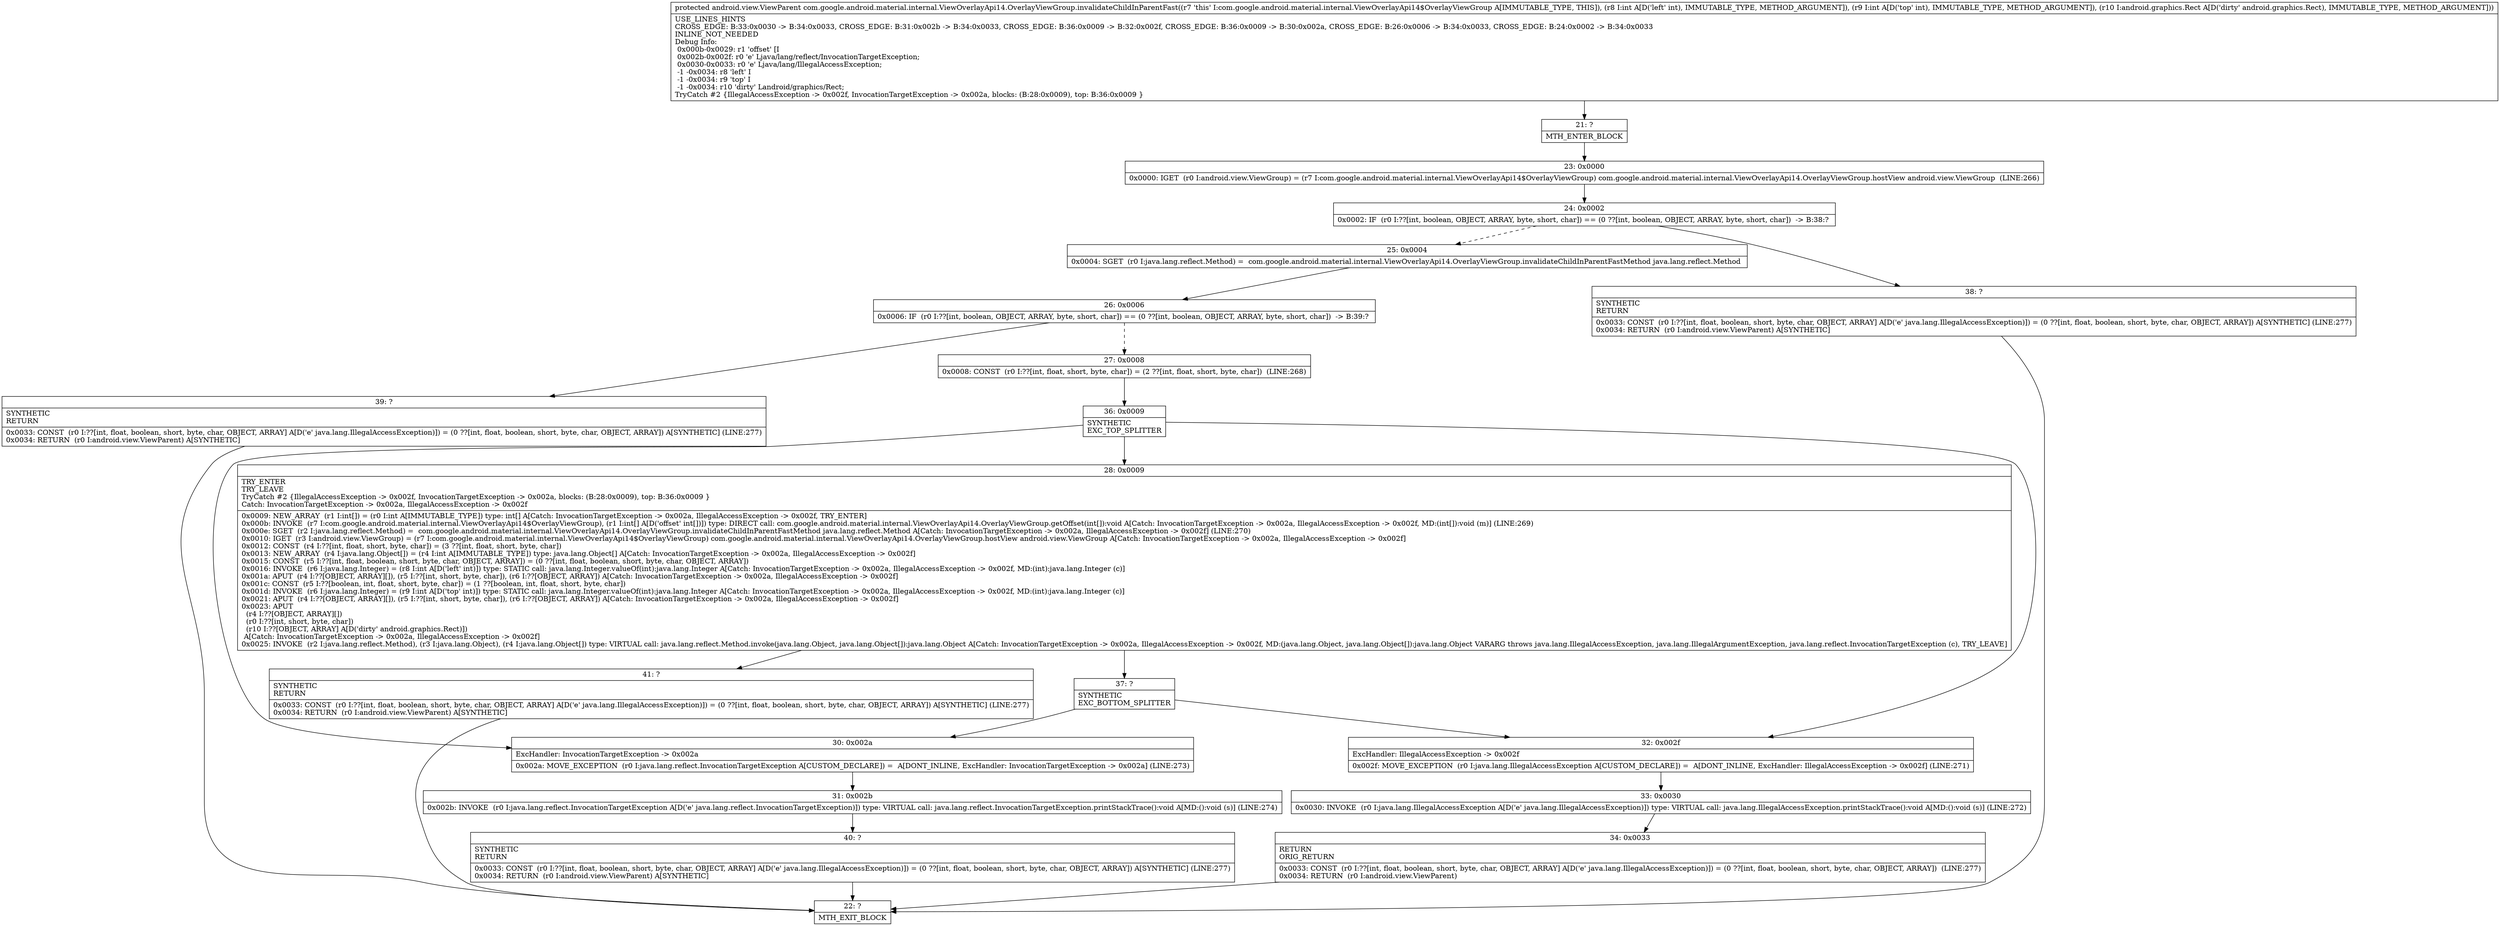 digraph "CFG forcom.google.android.material.internal.ViewOverlayApi14.OverlayViewGroup.invalidateChildInParentFast(IILandroid\/graphics\/Rect;)Landroid\/view\/ViewParent;" {
Node_21 [shape=record,label="{21\:\ ?|MTH_ENTER_BLOCK\l}"];
Node_23 [shape=record,label="{23\:\ 0x0000|0x0000: IGET  (r0 I:android.view.ViewGroup) = (r7 I:com.google.android.material.internal.ViewOverlayApi14$OverlayViewGroup) com.google.android.material.internal.ViewOverlayApi14.OverlayViewGroup.hostView android.view.ViewGroup  (LINE:266)\l}"];
Node_24 [shape=record,label="{24\:\ 0x0002|0x0002: IF  (r0 I:??[int, boolean, OBJECT, ARRAY, byte, short, char]) == (0 ??[int, boolean, OBJECT, ARRAY, byte, short, char])  \-\> B:38:? \l}"];
Node_25 [shape=record,label="{25\:\ 0x0004|0x0004: SGET  (r0 I:java.lang.reflect.Method) =  com.google.android.material.internal.ViewOverlayApi14.OverlayViewGroup.invalidateChildInParentFastMethod java.lang.reflect.Method \l}"];
Node_26 [shape=record,label="{26\:\ 0x0006|0x0006: IF  (r0 I:??[int, boolean, OBJECT, ARRAY, byte, short, char]) == (0 ??[int, boolean, OBJECT, ARRAY, byte, short, char])  \-\> B:39:? \l}"];
Node_27 [shape=record,label="{27\:\ 0x0008|0x0008: CONST  (r0 I:??[int, float, short, byte, char]) = (2 ??[int, float, short, byte, char])  (LINE:268)\l}"];
Node_36 [shape=record,label="{36\:\ 0x0009|SYNTHETIC\lEXC_TOP_SPLITTER\l}"];
Node_28 [shape=record,label="{28\:\ 0x0009|TRY_ENTER\lTRY_LEAVE\lTryCatch #2 \{IllegalAccessException \-\> 0x002f, InvocationTargetException \-\> 0x002a, blocks: (B:28:0x0009), top: B:36:0x0009 \}\lCatch: InvocationTargetException \-\> 0x002a, IllegalAccessException \-\> 0x002f\l|0x0009: NEW_ARRAY  (r1 I:int[]) = (r0 I:int A[IMMUTABLE_TYPE]) type: int[] A[Catch: InvocationTargetException \-\> 0x002a, IllegalAccessException \-\> 0x002f, TRY_ENTER]\l0x000b: INVOKE  (r7 I:com.google.android.material.internal.ViewOverlayApi14$OverlayViewGroup), (r1 I:int[] A[D('offset' int[])]) type: DIRECT call: com.google.android.material.internal.ViewOverlayApi14.OverlayViewGroup.getOffset(int[]):void A[Catch: InvocationTargetException \-\> 0x002a, IllegalAccessException \-\> 0x002f, MD:(int[]):void (m)] (LINE:269)\l0x000e: SGET  (r2 I:java.lang.reflect.Method) =  com.google.android.material.internal.ViewOverlayApi14.OverlayViewGroup.invalidateChildInParentFastMethod java.lang.reflect.Method A[Catch: InvocationTargetException \-\> 0x002a, IllegalAccessException \-\> 0x002f] (LINE:270)\l0x0010: IGET  (r3 I:android.view.ViewGroup) = (r7 I:com.google.android.material.internal.ViewOverlayApi14$OverlayViewGroup) com.google.android.material.internal.ViewOverlayApi14.OverlayViewGroup.hostView android.view.ViewGroup A[Catch: InvocationTargetException \-\> 0x002a, IllegalAccessException \-\> 0x002f]\l0x0012: CONST  (r4 I:??[int, float, short, byte, char]) = (3 ??[int, float, short, byte, char]) \l0x0013: NEW_ARRAY  (r4 I:java.lang.Object[]) = (r4 I:int A[IMMUTABLE_TYPE]) type: java.lang.Object[] A[Catch: InvocationTargetException \-\> 0x002a, IllegalAccessException \-\> 0x002f]\l0x0015: CONST  (r5 I:??[int, float, boolean, short, byte, char, OBJECT, ARRAY]) = (0 ??[int, float, boolean, short, byte, char, OBJECT, ARRAY]) \l0x0016: INVOKE  (r6 I:java.lang.Integer) = (r8 I:int A[D('left' int)]) type: STATIC call: java.lang.Integer.valueOf(int):java.lang.Integer A[Catch: InvocationTargetException \-\> 0x002a, IllegalAccessException \-\> 0x002f, MD:(int):java.lang.Integer (c)]\l0x001a: APUT  (r4 I:??[OBJECT, ARRAY][]), (r5 I:??[int, short, byte, char]), (r6 I:??[OBJECT, ARRAY]) A[Catch: InvocationTargetException \-\> 0x002a, IllegalAccessException \-\> 0x002f]\l0x001c: CONST  (r5 I:??[boolean, int, float, short, byte, char]) = (1 ??[boolean, int, float, short, byte, char]) \l0x001d: INVOKE  (r6 I:java.lang.Integer) = (r9 I:int A[D('top' int)]) type: STATIC call: java.lang.Integer.valueOf(int):java.lang.Integer A[Catch: InvocationTargetException \-\> 0x002a, IllegalAccessException \-\> 0x002f, MD:(int):java.lang.Integer (c)]\l0x0021: APUT  (r4 I:??[OBJECT, ARRAY][]), (r5 I:??[int, short, byte, char]), (r6 I:??[OBJECT, ARRAY]) A[Catch: InvocationTargetException \-\> 0x002a, IllegalAccessException \-\> 0x002f]\l0x0023: APUT  \l  (r4 I:??[OBJECT, ARRAY][])\l  (r0 I:??[int, short, byte, char])\l  (r10 I:??[OBJECT, ARRAY] A[D('dirty' android.graphics.Rect)])\l A[Catch: InvocationTargetException \-\> 0x002a, IllegalAccessException \-\> 0x002f]\l0x0025: INVOKE  (r2 I:java.lang.reflect.Method), (r3 I:java.lang.Object), (r4 I:java.lang.Object[]) type: VIRTUAL call: java.lang.reflect.Method.invoke(java.lang.Object, java.lang.Object[]):java.lang.Object A[Catch: InvocationTargetException \-\> 0x002a, IllegalAccessException \-\> 0x002f, MD:(java.lang.Object, java.lang.Object[]):java.lang.Object VARARG throws java.lang.IllegalAccessException, java.lang.IllegalArgumentException, java.lang.reflect.InvocationTargetException (c), TRY_LEAVE]\l}"];
Node_37 [shape=record,label="{37\:\ ?|SYNTHETIC\lEXC_BOTTOM_SPLITTER\l}"];
Node_41 [shape=record,label="{41\:\ ?|SYNTHETIC\lRETURN\l|0x0033: CONST  (r0 I:??[int, float, boolean, short, byte, char, OBJECT, ARRAY] A[D('e' java.lang.IllegalAccessException)]) = (0 ??[int, float, boolean, short, byte, char, OBJECT, ARRAY]) A[SYNTHETIC] (LINE:277)\l0x0034: RETURN  (r0 I:android.view.ViewParent) A[SYNTHETIC]\l}"];
Node_22 [shape=record,label="{22\:\ ?|MTH_EXIT_BLOCK\l}"];
Node_32 [shape=record,label="{32\:\ 0x002f|ExcHandler: IllegalAccessException \-\> 0x002f\l|0x002f: MOVE_EXCEPTION  (r0 I:java.lang.IllegalAccessException A[CUSTOM_DECLARE]) =  A[DONT_INLINE, ExcHandler: IllegalAccessException \-\> 0x002f] (LINE:271)\l}"];
Node_33 [shape=record,label="{33\:\ 0x0030|0x0030: INVOKE  (r0 I:java.lang.IllegalAccessException A[D('e' java.lang.IllegalAccessException)]) type: VIRTUAL call: java.lang.IllegalAccessException.printStackTrace():void A[MD:():void (s)] (LINE:272)\l}"];
Node_34 [shape=record,label="{34\:\ 0x0033|RETURN\lORIG_RETURN\l|0x0033: CONST  (r0 I:??[int, float, boolean, short, byte, char, OBJECT, ARRAY] A[D('e' java.lang.IllegalAccessException)]) = (0 ??[int, float, boolean, short, byte, char, OBJECT, ARRAY])  (LINE:277)\l0x0034: RETURN  (r0 I:android.view.ViewParent) \l}"];
Node_30 [shape=record,label="{30\:\ 0x002a|ExcHandler: InvocationTargetException \-\> 0x002a\l|0x002a: MOVE_EXCEPTION  (r0 I:java.lang.reflect.InvocationTargetException A[CUSTOM_DECLARE]) =  A[DONT_INLINE, ExcHandler: InvocationTargetException \-\> 0x002a] (LINE:273)\l}"];
Node_31 [shape=record,label="{31\:\ 0x002b|0x002b: INVOKE  (r0 I:java.lang.reflect.InvocationTargetException A[D('e' java.lang.reflect.InvocationTargetException)]) type: VIRTUAL call: java.lang.reflect.InvocationTargetException.printStackTrace():void A[MD:():void (s)] (LINE:274)\l}"];
Node_40 [shape=record,label="{40\:\ ?|SYNTHETIC\lRETURN\l|0x0033: CONST  (r0 I:??[int, float, boolean, short, byte, char, OBJECT, ARRAY] A[D('e' java.lang.IllegalAccessException)]) = (0 ??[int, float, boolean, short, byte, char, OBJECT, ARRAY]) A[SYNTHETIC] (LINE:277)\l0x0034: RETURN  (r0 I:android.view.ViewParent) A[SYNTHETIC]\l}"];
Node_39 [shape=record,label="{39\:\ ?|SYNTHETIC\lRETURN\l|0x0033: CONST  (r0 I:??[int, float, boolean, short, byte, char, OBJECT, ARRAY] A[D('e' java.lang.IllegalAccessException)]) = (0 ??[int, float, boolean, short, byte, char, OBJECT, ARRAY]) A[SYNTHETIC] (LINE:277)\l0x0034: RETURN  (r0 I:android.view.ViewParent) A[SYNTHETIC]\l}"];
Node_38 [shape=record,label="{38\:\ ?|SYNTHETIC\lRETURN\l|0x0033: CONST  (r0 I:??[int, float, boolean, short, byte, char, OBJECT, ARRAY] A[D('e' java.lang.IllegalAccessException)]) = (0 ??[int, float, boolean, short, byte, char, OBJECT, ARRAY]) A[SYNTHETIC] (LINE:277)\l0x0034: RETURN  (r0 I:android.view.ViewParent) A[SYNTHETIC]\l}"];
MethodNode[shape=record,label="{protected android.view.ViewParent com.google.android.material.internal.ViewOverlayApi14.OverlayViewGroup.invalidateChildInParentFast((r7 'this' I:com.google.android.material.internal.ViewOverlayApi14$OverlayViewGroup A[IMMUTABLE_TYPE, THIS]), (r8 I:int A[D('left' int), IMMUTABLE_TYPE, METHOD_ARGUMENT]), (r9 I:int A[D('top' int), IMMUTABLE_TYPE, METHOD_ARGUMENT]), (r10 I:android.graphics.Rect A[D('dirty' android.graphics.Rect), IMMUTABLE_TYPE, METHOD_ARGUMENT]))  | USE_LINES_HINTS\lCROSS_EDGE: B:33:0x0030 \-\> B:34:0x0033, CROSS_EDGE: B:31:0x002b \-\> B:34:0x0033, CROSS_EDGE: B:36:0x0009 \-\> B:32:0x002f, CROSS_EDGE: B:36:0x0009 \-\> B:30:0x002a, CROSS_EDGE: B:26:0x0006 \-\> B:34:0x0033, CROSS_EDGE: B:24:0x0002 \-\> B:34:0x0033\lINLINE_NOT_NEEDED\lDebug Info:\l  0x000b\-0x0029: r1 'offset' [I\l  0x002b\-0x002f: r0 'e' Ljava\/lang\/reflect\/InvocationTargetException;\l  0x0030\-0x0033: r0 'e' Ljava\/lang\/IllegalAccessException;\l  \-1 \-0x0034: r8 'left' I\l  \-1 \-0x0034: r9 'top' I\l  \-1 \-0x0034: r10 'dirty' Landroid\/graphics\/Rect;\lTryCatch #2 \{IllegalAccessException \-\> 0x002f, InvocationTargetException \-\> 0x002a, blocks: (B:28:0x0009), top: B:36:0x0009 \}\l}"];
MethodNode -> Node_21;Node_21 -> Node_23;
Node_23 -> Node_24;
Node_24 -> Node_25[style=dashed];
Node_24 -> Node_38;
Node_25 -> Node_26;
Node_26 -> Node_27[style=dashed];
Node_26 -> Node_39;
Node_27 -> Node_36;
Node_36 -> Node_28;
Node_36 -> Node_32;
Node_36 -> Node_30;
Node_28 -> Node_37;
Node_28 -> Node_41;
Node_37 -> Node_32;
Node_37 -> Node_30;
Node_41 -> Node_22;
Node_32 -> Node_33;
Node_33 -> Node_34;
Node_34 -> Node_22;
Node_30 -> Node_31;
Node_31 -> Node_40;
Node_40 -> Node_22;
Node_39 -> Node_22;
Node_38 -> Node_22;
}

